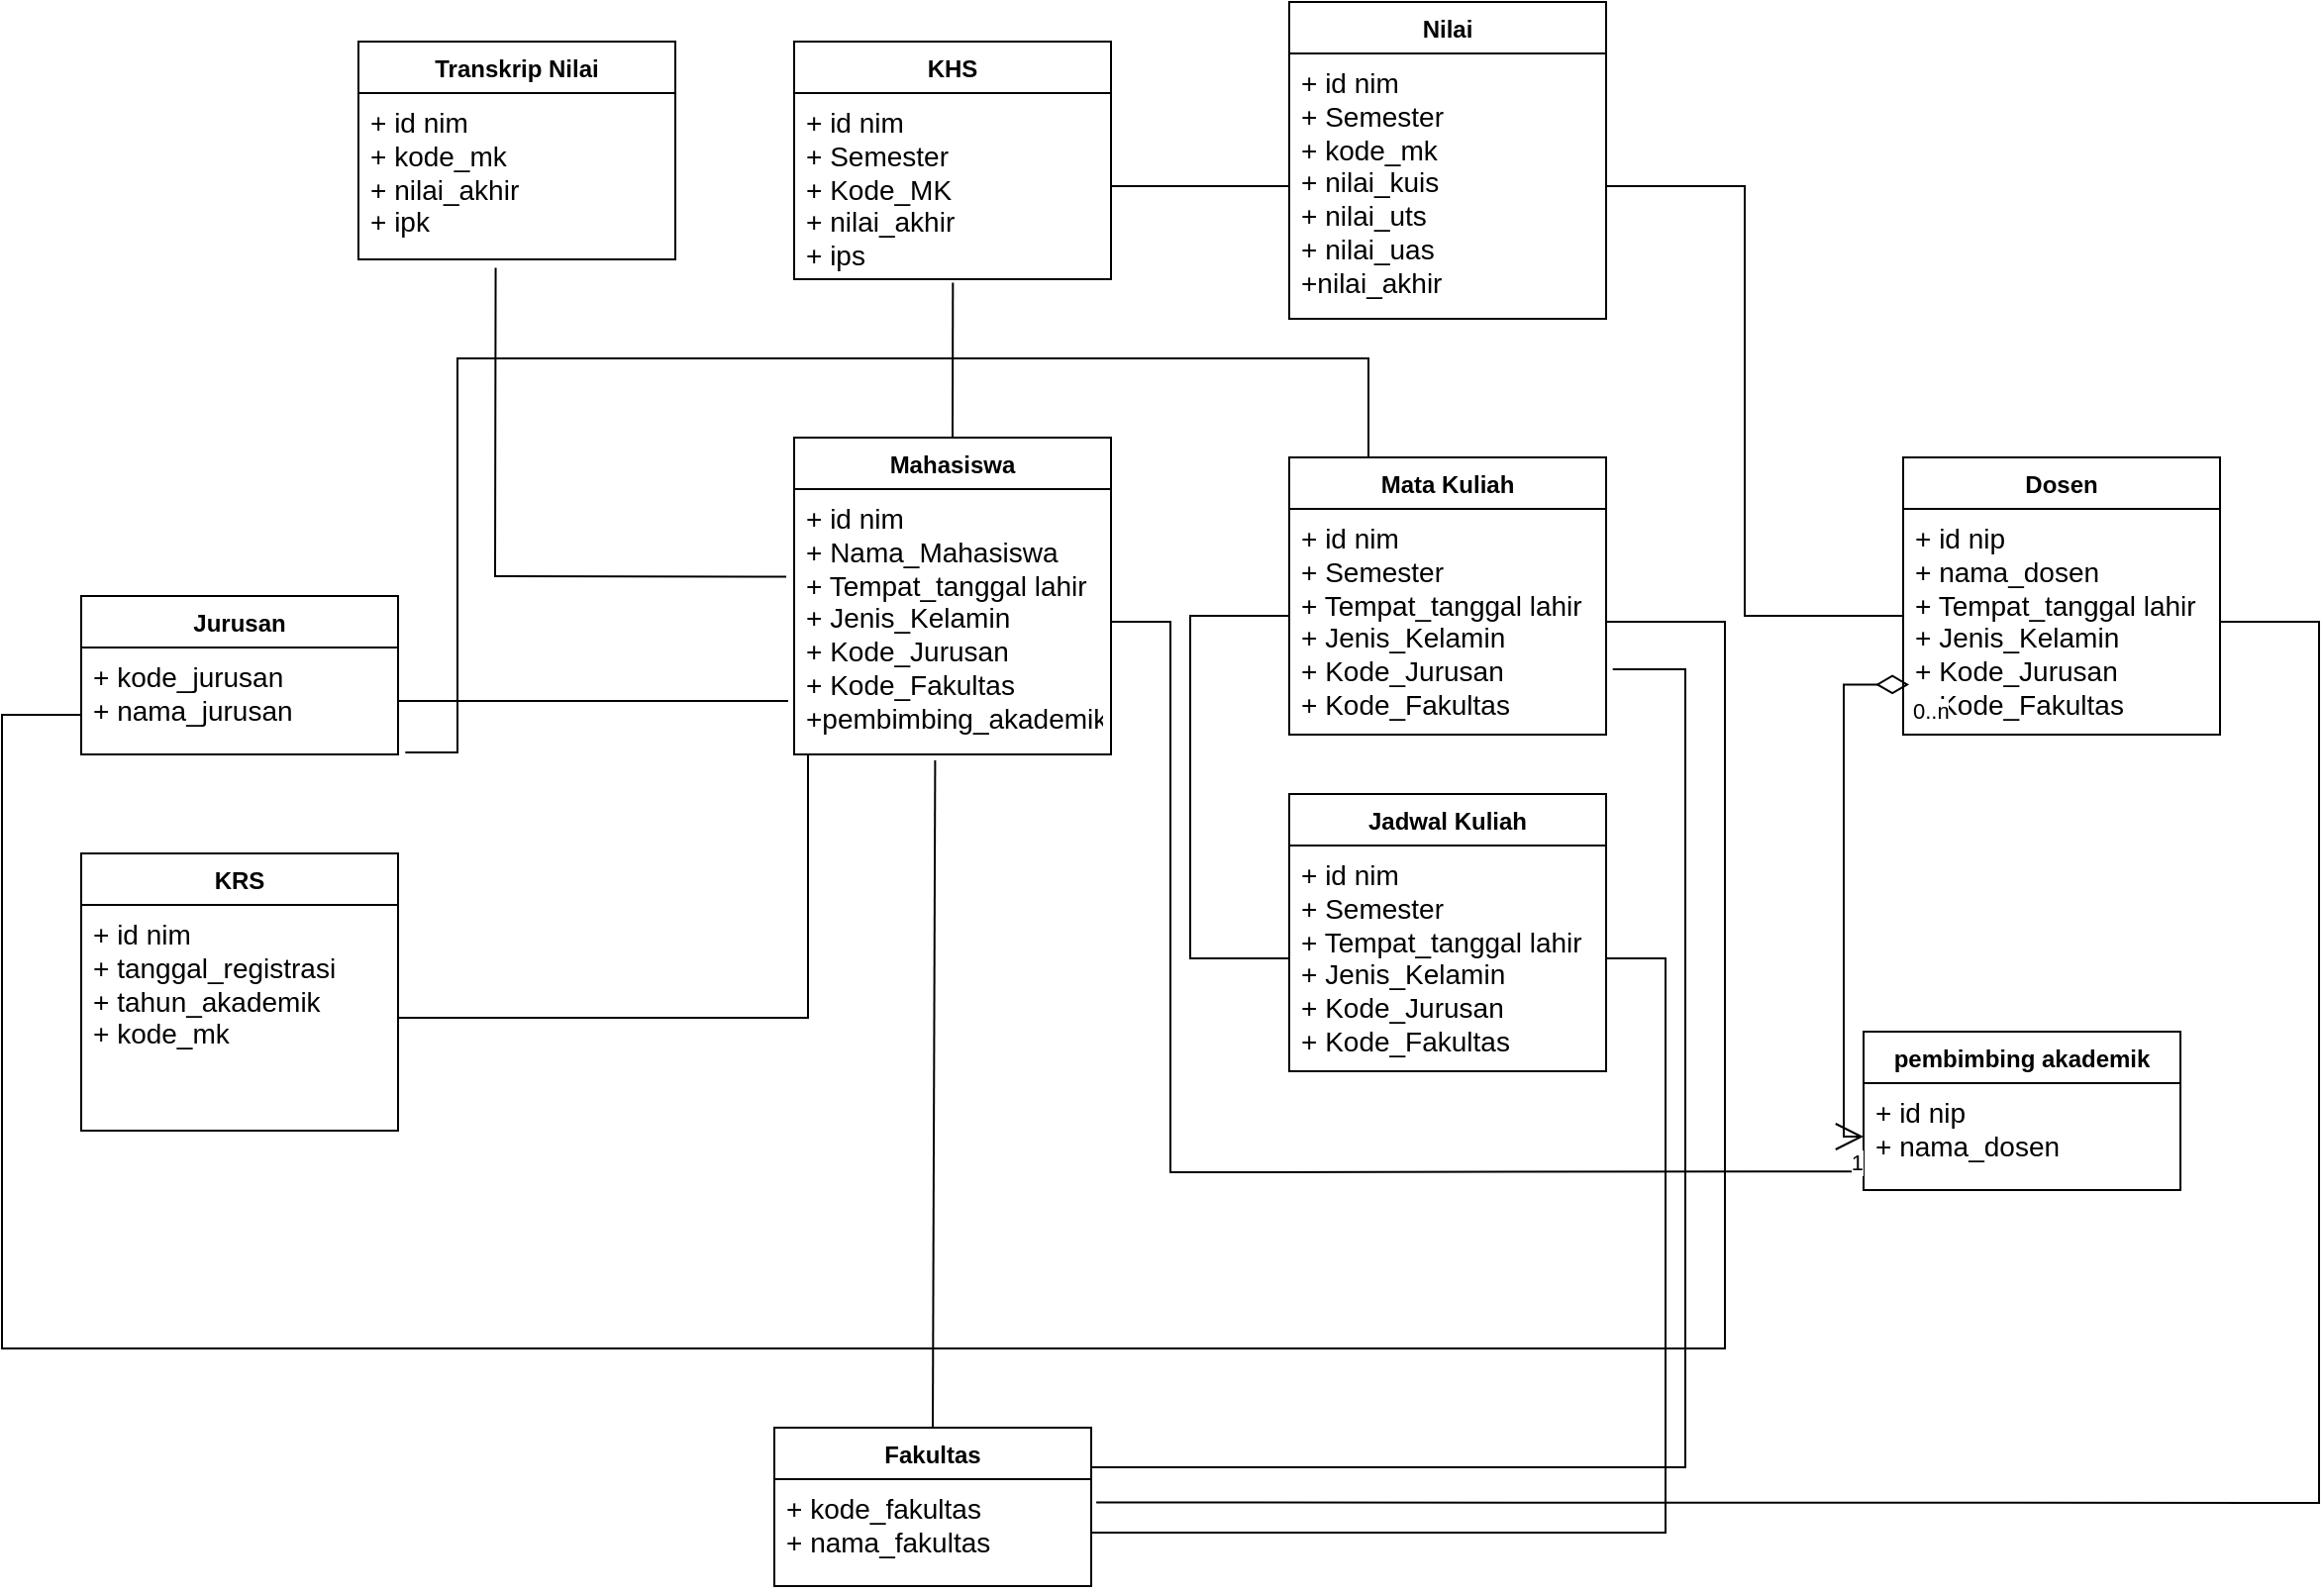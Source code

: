 <mxfile version="26.2.12">
  <diagram id="C5RBs43oDa-KdzZeNtuy" name="Page-1">
    <mxGraphModel dx="3594" dy="2276" grid="1" gridSize="10" guides="1" tooltips="1" connect="1" arrows="1" fold="1" page="1" pageScale="1" pageWidth="827" pageHeight="1169" math="0" shadow="0">
      <root>
        <mxCell id="WIyWlLk6GJQsqaUBKTNV-0" />
        <mxCell id="WIyWlLk6GJQsqaUBKTNV-1" parent="WIyWlLk6GJQsqaUBKTNV-0" />
        <mxCell id="b1SbrXh_gUEteiQyD9fD-19" value="Mahasiswa" style="swimlane;fontStyle=1;align=center;verticalAlign=top;childLayout=stackLayout;horizontal=1;startSize=26;horizontalStack=0;resizeParent=1;resizeParentMax=0;resizeLast=0;collapsible=1;marginBottom=0;whiteSpace=wrap;html=1;" vertex="1" parent="WIyWlLk6GJQsqaUBKTNV-1">
          <mxGeometry x="310" y="-10" width="160" height="160" as="geometry" />
        </mxCell>
        <mxCell id="b1SbrXh_gUEteiQyD9fD-20" value="&lt;div style=&quot;text-wrap-mode: nowrap; text-align: justify;&quot;&gt;&lt;span style=&quot;font-size: 14px; background-color: transparent; color: light-dark(rgb(0, 0, 0), rgb(255, 255, 255));&quot;&gt;+ id nim&lt;/span&gt;&lt;/div&gt;&lt;div style=&quot;text-wrap-mode: nowrap; text-align: justify;&quot;&gt;&lt;font style=&quot;font-size: 14px;&quot;&gt;+ Nama_Mahasiswa&lt;/font&gt;&lt;/div&gt;&lt;div style=&quot;text-wrap-mode: nowrap; text-align: justify;&quot;&gt;&lt;font style=&quot;font-size: 14px;&quot;&gt;+ Tempat_tanggal lahir&lt;/font&gt;&lt;/div&gt;&lt;div style=&quot;text-wrap-mode: nowrap; text-align: justify;&quot;&gt;&lt;font style=&quot;font-size: 14px;&quot;&gt;+ Jenis_Kelamin&lt;/font&gt;&lt;/div&gt;&lt;div style=&quot;text-wrap-mode: nowrap; text-align: justify;&quot;&gt;&lt;font style=&quot;font-size: 14px;&quot;&gt;+ Kode_Jurusan&lt;/font&gt;&lt;/div&gt;&lt;div style=&quot;text-wrap-mode: nowrap; text-align: justify;&quot;&gt;&lt;font style=&quot;font-size: 14px;&quot;&gt;+ Kode_Fakultas&lt;/font&gt;&lt;/div&gt;&lt;div style=&quot;text-wrap-mode: nowrap; text-align: justify;&quot;&gt;&lt;font style=&quot;font-size: 14px;&quot;&gt;+pembimbing_akademik&lt;/font&gt;&lt;/div&gt;&lt;div&gt;&lt;font style=&quot;font-size: 14px;&quot;&gt;&lt;br&gt;&lt;/font&gt;&lt;/div&gt;" style="text;strokeColor=none;fillColor=none;align=left;verticalAlign=top;spacingLeft=4;spacingRight=4;overflow=hidden;rotatable=0;points=[[0,0.5],[1,0.5]];portConstraint=eastwest;whiteSpace=wrap;html=1;" vertex="1" parent="b1SbrXh_gUEteiQyD9fD-19">
          <mxGeometry y="26" width="160" height="134" as="geometry" />
        </mxCell>
        <mxCell id="b1SbrXh_gUEteiQyD9fD-23" value="KHS" style="swimlane;fontStyle=1;align=center;verticalAlign=top;childLayout=stackLayout;horizontal=1;startSize=26;horizontalStack=0;resizeParent=1;resizeParentMax=0;resizeLast=0;collapsible=1;marginBottom=0;whiteSpace=wrap;html=1;" vertex="1" parent="WIyWlLk6GJQsqaUBKTNV-1">
          <mxGeometry x="310" y="-210" width="160" height="120" as="geometry" />
        </mxCell>
        <mxCell id="b1SbrXh_gUEteiQyD9fD-24" value="&lt;div style=&quot;text-wrap-mode: nowrap; text-align: justify;&quot;&gt;&lt;span style=&quot;font-size: 14px; background-color: transparent; color: light-dark(rgb(0, 0, 0), rgb(255, 255, 255));&quot;&gt;+ id nim&lt;/span&gt;&lt;/div&gt;&lt;div style=&quot;text-wrap-mode: nowrap; text-align: justify;&quot;&gt;&lt;font style=&quot;font-size: 14px;&quot;&gt;+ Semester&lt;/font&gt;&lt;/div&gt;&lt;div style=&quot;text-wrap-mode: nowrap; text-align: justify;&quot;&gt;&lt;font style=&quot;font-size: 14px;&quot;&gt;+ Kode_MK&lt;/font&gt;&lt;/div&gt;&lt;div style=&quot;text-wrap-mode: nowrap; text-align: justify;&quot;&gt;&lt;font style=&quot;font-size: 14px;&quot;&gt;+ nilai_akhir&lt;/font&gt;&lt;/div&gt;&lt;div style=&quot;text-wrap-mode: nowrap; text-align: justify;&quot;&gt;&lt;font style=&quot;font-size: 14px;&quot;&gt;+ ips&lt;/font&gt;&lt;/div&gt;" style="text;strokeColor=none;fillColor=none;align=left;verticalAlign=top;spacingLeft=4;spacingRight=4;overflow=hidden;rotatable=0;points=[[0,0.5],[1,0.5]];portConstraint=eastwest;whiteSpace=wrap;html=1;" vertex="1" parent="b1SbrXh_gUEteiQyD9fD-23">
          <mxGeometry y="26" width="160" height="94" as="geometry" />
        </mxCell>
        <mxCell id="b1SbrXh_gUEteiQyD9fD-30" value="" style="endArrow=none;html=1;rounded=0;exitX=0.5;exitY=0;exitDx=0;exitDy=0;entryX=0.501;entryY=1.018;entryDx=0;entryDy=0;entryPerimeter=0;" edge="1" parent="WIyWlLk6GJQsqaUBKTNV-1" source="b1SbrXh_gUEteiQyD9fD-19" target="b1SbrXh_gUEteiQyD9fD-24">
          <mxGeometry relative="1" as="geometry">
            <mxPoint x="420" y="220" as="sourcePoint" />
            <mxPoint x="390" y="-30" as="targetPoint" />
          </mxGeometry>
        </mxCell>
        <mxCell id="b1SbrXh_gUEteiQyD9fD-33" value="Nilai" style="swimlane;fontStyle=1;align=center;verticalAlign=top;childLayout=stackLayout;horizontal=1;startSize=26;horizontalStack=0;resizeParent=1;resizeParentMax=0;resizeLast=0;collapsible=1;marginBottom=0;whiteSpace=wrap;html=1;" vertex="1" parent="WIyWlLk6GJQsqaUBKTNV-1">
          <mxGeometry x="560" y="-230" width="160" height="160" as="geometry" />
        </mxCell>
        <mxCell id="b1SbrXh_gUEteiQyD9fD-34" value="&lt;div style=&quot;text-wrap-mode: nowrap; text-align: justify;&quot;&gt;&lt;span style=&quot;font-size: 14px; background-color: transparent; color: light-dark(rgb(0, 0, 0), rgb(255, 255, 255));&quot;&gt;+ id nim&lt;/span&gt;&lt;/div&gt;&lt;div style=&quot;text-wrap-mode: nowrap; text-align: justify;&quot;&gt;&lt;font style=&quot;font-size: 14px;&quot;&gt;+ Semester&lt;/font&gt;&lt;/div&gt;&lt;div style=&quot;text-wrap-mode: nowrap; text-align: justify;&quot;&gt;&lt;font style=&quot;font-size: 14px;&quot;&gt;+ kode_mk&lt;/font&gt;&lt;/div&gt;&lt;div style=&quot;text-wrap-mode: nowrap; text-align: justify;&quot;&gt;&lt;font style=&quot;font-size: 14px;&quot;&gt;+ nilai_kuis&lt;/font&gt;&lt;/div&gt;&lt;div style=&quot;text-wrap-mode: nowrap; text-align: justify;&quot;&gt;&lt;font style=&quot;font-size: 14px;&quot;&gt;+ nilai_uts&lt;/font&gt;&lt;/div&gt;&lt;div style=&quot;text-wrap-mode: nowrap; text-align: justify;&quot;&gt;&lt;font style=&quot;font-size: 14px;&quot;&gt;+ nilai_uas&lt;/font&gt;&lt;/div&gt;&lt;div style=&quot;text-wrap-mode: nowrap; text-align: justify;&quot;&gt;&lt;font style=&quot;font-size: 14px;&quot;&gt;+nilai_akhir&lt;/font&gt;&lt;/div&gt;&lt;div style=&quot;text-wrap-mode: nowrap; text-align: justify;&quot;&gt;&lt;font style=&quot;font-size: 14px;&quot;&gt;&lt;br&gt;&lt;/font&gt;&lt;/div&gt;&lt;div&gt;&lt;font style=&quot;font-size: 14px;&quot;&gt;&lt;br&gt;&lt;/font&gt;&lt;/div&gt;" style="text;strokeColor=none;fillColor=none;align=left;verticalAlign=top;spacingLeft=4;spacingRight=4;overflow=hidden;rotatable=0;points=[[0,0.5],[1,0.5]];portConstraint=eastwest;whiteSpace=wrap;html=1;" vertex="1" parent="b1SbrXh_gUEteiQyD9fD-33">
          <mxGeometry y="26" width="160" height="134" as="geometry" />
        </mxCell>
        <mxCell id="b1SbrXh_gUEteiQyD9fD-36" value="" style="endArrow=none;html=1;rounded=0;exitX=0;exitY=0.5;exitDx=0;exitDy=0;entryX=1;entryY=0.5;entryDx=0;entryDy=0;" edge="1" parent="WIyWlLk6GJQsqaUBKTNV-1" source="b1SbrXh_gUEteiQyD9fD-34" target="b1SbrXh_gUEteiQyD9fD-24">
          <mxGeometry relative="1" as="geometry">
            <mxPoint x="400" y="10" as="sourcePoint" />
            <mxPoint x="400" y="-58" as="targetPoint" />
          </mxGeometry>
        </mxCell>
        <mxCell id="b1SbrXh_gUEteiQyD9fD-40" value="Transkrip Nilai" style="swimlane;fontStyle=1;align=center;verticalAlign=top;childLayout=stackLayout;horizontal=1;startSize=26;horizontalStack=0;resizeParent=1;resizeParentMax=0;resizeLast=0;collapsible=1;marginBottom=0;whiteSpace=wrap;html=1;" vertex="1" parent="WIyWlLk6GJQsqaUBKTNV-1">
          <mxGeometry x="90" y="-210" width="160" height="110" as="geometry" />
        </mxCell>
        <mxCell id="b1SbrXh_gUEteiQyD9fD-41" value="&lt;div style=&quot;text-wrap-mode: nowrap; text-align: justify;&quot;&gt;&lt;span style=&quot;font-size: 14px; background-color: transparent; color: light-dark(rgb(0, 0, 0), rgb(255, 255, 255));&quot;&gt;+ id nim&lt;/span&gt;&lt;/div&gt;&lt;div style=&quot;text-wrap-mode: nowrap; text-align: justify;&quot;&gt;&lt;font style=&quot;font-size: 14px;&quot;&gt;+ kode_mk&lt;/font&gt;&lt;/div&gt;&lt;div style=&quot;text-wrap-mode: nowrap; text-align: justify;&quot;&gt;&lt;font style=&quot;font-size: 14px;&quot;&gt;+ nilai_akhir&lt;/font&gt;&lt;/div&gt;&lt;div style=&quot;text-wrap-mode: nowrap; text-align: justify;&quot;&gt;&lt;font style=&quot;font-size: 14px;&quot;&gt;+ ipk&lt;/font&gt;&lt;/div&gt;" style="text;strokeColor=none;fillColor=none;align=left;verticalAlign=top;spacingLeft=4;spacingRight=4;overflow=hidden;rotatable=0;points=[[0,0.5],[1,0.5]];portConstraint=eastwest;whiteSpace=wrap;html=1;" vertex="1" parent="b1SbrXh_gUEteiQyD9fD-40">
          <mxGeometry y="26" width="160" height="84" as="geometry" />
        </mxCell>
        <mxCell id="b1SbrXh_gUEteiQyD9fD-42" value="" style="endArrow=none;html=1;rounded=0;exitX=-0.025;exitY=0.33;exitDx=0;exitDy=0;entryX=0.433;entryY=1.05;entryDx=0;entryDy=0;exitPerimeter=0;entryPerimeter=0;" edge="1" parent="WIyWlLk6GJQsqaUBKTNV-1" source="b1SbrXh_gUEteiQyD9fD-20" target="b1SbrXh_gUEteiQyD9fD-41">
          <mxGeometry relative="1" as="geometry">
            <mxPoint x="560" y="-117" as="sourcePoint" />
            <mxPoint x="480" y="-117" as="targetPoint" />
            <Array as="points">
              <mxPoint x="159" y="60" />
            </Array>
          </mxGeometry>
        </mxCell>
        <mxCell id="b1SbrXh_gUEteiQyD9fD-45" value="Jurusan" style="swimlane;fontStyle=1;align=center;verticalAlign=top;childLayout=stackLayout;horizontal=1;startSize=26;horizontalStack=0;resizeParent=1;resizeParentMax=0;resizeLast=0;collapsible=1;marginBottom=0;whiteSpace=wrap;html=1;" vertex="1" parent="WIyWlLk6GJQsqaUBKTNV-1">
          <mxGeometry x="-50" y="70" width="160" height="80" as="geometry" />
        </mxCell>
        <mxCell id="b1SbrXh_gUEteiQyD9fD-46" value="&lt;div style=&quot;text-wrap-mode: nowrap; text-align: justify;&quot;&gt;&lt;span style=&quot;font-size: 14px; background-color: transparent; color: light-dark(rgb(0, 0, 0), rgb(255, 255, 255));&quot;&gt;+ kode_jurusan&lt;/span&gt;&lt;/div&gt;&lt;div style=&quot;text-wrap-mode: nowrap; text-align: justify;&quot;&gt;&lt;font style=&quot;font-size: 14px;&quot;&gt;+ nama_jurusan&lt;/font&gt;&lt;/div&gt;&lt;div style=&quot;text-wrap-mode: nowrap; text-align: justify;&quot;&gt;&lt;br&gt;&lt;/div&gt;&lt;div&gt;&lt;font style=&quot;font-size: 14px;&quot;&gt;&lt;br&gt;&lt;/font&gt;&lt;/div&gt;" style="text;strokeColor=none;fillColor=none;align=left;verticalAlign=top;spacingLeft=4;spacingRight=4;overflow=hidden;rotatable=0;points=[[0,0.5],[1,0.5]];portConstraint=eastwest;whiteSpace=wrap;html=1;" vertex="1" parent="b1SbrXh_gUEteiQyD9fD-45">
          <mxGeometry y="26" width="160" height="54" as="geometry" />
        </mxCell>
        <mxCell id="b1SbrXh_gUEteiQyD9fD-47" value="" style="endArrow=none;html=1;rounded=0;entryX=1;entryY=0.5;entryDx=0;entryDy=0;" edge="1" parent="WIyWlLk6GJQsqaUBKTNV-1" target="b1SbrXh_gUEteiQyD9fD-46">
          <mxGeometry relative="1" as="geometry">
            <mxPoint x="307" y="123" as="sourcePoint" />
            <mxPoint x="400" y="-58" as="targetPoint" />
          </mxGeometry>
        </mxCell>
        <mxCell id="b1SbrXh_gUEteiQyD9fD-48" value="KRS" style="swimlane;fontStyle=1;align=center;verticalAlign=top;childLayout=stackLayout;horizontal=1;startSize=26;horizontalStack=0;resizeParent=1;resizeParentMax=0;resizeLast=0;collapsible=1;marginBottom=0;whiteSpace=wrap;html=1;" vertex="1" parent="WIyWlLk6GJQsqaUBKTNV-1">
          <mxGeometry x="-50" y="200" width="160" height="140" as="geometry" />
        </mxCell>
        <mxCell id="b1SbrXh_gUEteiQyD9fD-49" value="&lt;div style=&quot;text-wrap-mode: nowrap; text-align: justify;&quot;&gt;&lt;span style=&quot;font-size: 14px; background-color: transparent; color: light-dark(rgb(0, 0, 0), rgb(255, 255, 255));&quot;&gt;+ id nim&lt;/span&gt;&lt;/div&gt;&lt;div style=&quot;text-wrap-mode: nowrap; text-align: justify;&quot;&gt;&lt;font style=&quot;font-size: 14px;&quot;&gt;+ tanggal_registrasi&lt;/font&gt;&lt;/div&gt;&lt;div style=&quot;text-wrap-mode: nowrap; text-align: justify;&quot;&gt;&lt;font style=&quot;font-size: 14px;&quot;&gt;+ tahun_akademik&lt;/font&gt;&lt;/div&gt;&lt;div style=&quot;text-wrap-mode: nowrap; text-align: justify;&quot;&gt;&lt;font style=&quot;font-size: 14px;&quot;&gt;+ kode_mk&lt;/font&gt;&lt;/div&gt;&lt;div&gt;&lt;font style=&quot;font-size: 14px;&quot;&gt;&lt;br&gt;&lt;/font&gt;&lt;/div&gt;" style="text;strokeColor=none;fillColor=none;align=left;verticalAlign=top;spacingLeft=4;spacingRight=4;overflow=hidden;rotatable=0;points=[[0,0.5],[1,0.5]];portConstraint=eastwest;whiteSpace=wrap;html=1;" vertex="1" parent="b1SbrXh_gUEteiQyD9fD-48">
          <mxGeometry y="26" width="160" height="114" as="geometry" />
        </mxCell>
        <mxCell id="b1SbrXh_gUEteiQyD9fD-50" value="" style="endArrow=none;html=1;rounded=0;entryX=1;entryY=0.5;entryDx=0;entryDy=0;" edge="1" parent="WIyWlLk6GJQsqaUBKTNV-1" target="b1SbrXh_gUEteiQyD9fD-49">
          <mxGeometry relative="1" as="geometry">
            <mxPoint x="317" y="150" as="sourcePoint" />
            <mxPoint x="120" y="123" as="targetPoint" />
            <Array as="points">
              <mxPoint x="317" y="283" />
            </Array>
          </mxGeometry>
        </mxCell>
        <mxCell id="b1SbrXh_gUEteiQyD9fD-51" value="Mata Kuliah" style="swimlane;fontStyle=1;align=center;verticalAlign=top;childLayout=stackLayout;horizontal=1;startSize=26;horizontalStack=0;resizeParent=1;resizeParentMax=0;resizeLast=0;collapsible=1;marginBottom=0;whiteSpace=wrap;html=1;" vertex="1" parent="WIyWlLk6GJQsqaUBKTNV-1">
          <mxGeometry x="560" width="160" height="140" as="geometry" />
        </mxCell>
        <mxCell id="b1SbrXh_gUEteiQyD9fD-52" value="&lt;div style=&quot;text-wrap-mode: nowrap; text-align: justify;&quot;&gt;&lt;span style=&quot;font-size: 14px; background-color: transparent; color: light-dark(rgb(0, 0, 0), rgb(255, 255, 255));&quot;&gt;+ id nim&lt;/span&gt;&lt;/div&gt;&lt;div style=&quot;text-wrap-mode: nowrap; text-align: justify;&quot;&gt;&lt;font style=&quot;font-size: 14px;&quot;&gt;+ Semester&lt;/font&gt;&lt;/div&gt;&lt;div style=&quot;text-wrap-mode: nowrap; text-align: justify;&quot;&gt;&lt;font style=&quot;font-size: 14px;&quot;&gt;+ Tempat_tanggal lahir&lt;/font&gt;&lt;/div&gt;&lt;div style=&quot;text-wrap-mode: nowrap; text-align: justify;&quot;&gt;&lt;font style=&quot;font-size: 14px;&quot;&gt;+ Jenis_Kelamin&lt;/font&gt;&lt;/div&gt;&lt;div style=&quot;text-wrap-mode: nowrap; text-align: justify;&quot;&gt;&lt;font style=&quot;font-size: 14px;&quot;&gt;+ Kode_Jurusan&lt;/font&gt;&lt;/div&gt;&lt;div style=&quot;text-wrap-mode: nowrap; text-align: justify;&quot;&gt;&lt;font style=&quot;font-size: 14px;&quot;&gt;+ Kode_Fakultas&lt;/font&gt;&lt;/div&gt;&lt;div&gt;&lt;font style=&quot;font-size: 14px;&quot;&gt;&lt;br&gt;&lt;/font&gt;&lt;/div&gt;" style="text;strokeColor=none;fillColor=none;align=left;verticalAlign=top;spacingLeft=4;spacingRight=4;overflow=hidden;rotatable=0;points=[[0,0.5],[1,0.5]];portConstraint=eastwest;whiteSpace=wrap;html=1;" vertex="1" parent="b1SbrXh_gUEteiQyD9fD-51">
          <mxGeometry y="26" width="160" height="114" as="geometry" />
        </mxCell>
        <mxCell id="b1SbrXh_gUEteiQyD9fD-53" value="Jadwal Kuliah" style="swimlane;fontStyle=1;align=center;verticalAlign=top;childLayout=stackLayout;horizontal=1;startSize=26;horizontalStack=0;resizeParent=1;resizeParentMax=0;resizeLast=0;collapsible=1;marginBottom=0;whiteSpace=wrap;html=1;" vertex="1" parent="WIyWlLk6GJQsqaUBKTNV-1">
          <mxGeometry x="560" y="170" width="160" height="140" as="geometry" />
        </mxCell>
        <mxCell id="b1SbrXh_gUEteiQyD9fD-54" value="&lt;div style=&quot;text-wrap-mode: nowrap; text-align: justify;&quot;&gt;&lt;span style=&quot;font-size: 14px; background-color: transparent; color: light-dark(rgb(0, 0, 0), rgb(255, 255, 255));&quot;&gt;+ id nim&lt;/span&gt;&lt;/div&gt;&lt;div style=&quot;text-wrap-mode: nowrap; text-align: justify;&quot;&gt;&lt;font style=&quot;font-size: 14px;&quot;&gt;+ Semester&lt;/font&gt;&lt;/div&gt;&lt;div style=&quot;text-wrap-mode: nowrap; text-align: justify;&quot;&gt;&lt;font style=&quot;font-size: 14px;&quot;&gt;+ Tempat_tanggal lahir&lt;/font&gt;&lt;/div&gt;&lt;div style=&quot;text-wrap-mode: nowrap; text-align: justify;&quot;&gt;&lt;font style=&quot;font-size: 14px;&quot;&gt;+ Jenis_Kelamin&lt;/font&gt;&lt;/div&gt;&lt;div style=&quot;text-wrap-mode: nowrap; text-align: justify;&quot;&gt;&lt;font style=&quot;font-size: 14px;&quot;&gt;+ Kode_Jurusan&lt;/font&gt;&lt;/div&gt;&lt;div style=&quot;text-wrap-mode: nowrap; text-align: justify;&quot;&gt;&lt;font style=&quot;font-size: 14px;&quot;&gt;+ Kode_Fakultas&lt;/font&gt;&lt;/div&gt;&lt;div&gt;&lt;font style=&quot;font-size: 14px;&quot;&gt;&lt;br&gt;&lt;/font&gt;&lt;/div&gt;" style="text;strokeColor=none;fillColor=none;align=left;verticalAlign=top;spacingLeft=4;spacingRight=4;overflow=hidden;rotatable=0;points=[[0,0.5],[1,0.5]];portConstraint=eastwest;whiteSpace=wrap;html=1;" vertex="1" parent="b1SbrXh_gUEteiQyD9fD-53">
          <mxGeometry y="26" width="160" height="114" as="geometry" />
        </mxCell>
        <mxCell id="b1SbrXh_gUEteiQyD9fD-55" value="" style="endArrow=none;html=1;rounded=0;exitX=0;exitY=0.5;exitDx=0;exitDy=0;entryX=0;entryY=0.5;entryDx=0;entryDy=0;" edge="1" parent="WIyWlLk6GJQsqaUBKTNV-1" target="b1SbrXh_gUEteiQyD9fD-54">
          <mxGeometry relative="1" as="geometry">
            <mxPoint x="560" y="80" as="sourcePoint" />
            <mxPoint x="480" y="80" as="targetPoint" />
            <Array as="points">
              <mxPoint x="510" y="80" />
              <mxPoint x="510" y="253" />
            </Array>
          </mxGeometry>
        </mxCell>
        <mxCell id="b1SbrXh_gUEteiQyD9fD-57" value="pembimbing akademik" style="swimlane;fontStyle=1;align=center;verticalAlign=top;childLayout=stackLayout;horizontal=1;startSize=26;horizontalStack=0;resizeParent=1;resizeParentMax=0;resizeLast=0;collapsible=1;marginBottom=0;whiteSpace=wrap;html=1;" vertex="1" parent="WIyWlLk6GJQsqaUBKTNV-1">
          <mxGeometry x="850" y="290" width="160" height="80" as="geometry" />
        </mxCell>
        <mxCell id="b1SbrXh_gUEteiQyD9fD-58" value="&lt;div style=&quot;text-wrap-mode: nowrap; text-align: justify;&quot;&gt;&lt;span style=&quot;font-size: 14px; background-color: transparent; color: light-dark(rgb(0, 0, 0), rgb(255, 255, 255));&quot;&gt;+ id nip&lt;/span&gt;&lt;/div&gt;&lt;div style=&quot;text-wrap-mode: nowrap; text-align: justify;&quot;&gt;&lt;font style=&quot;font-size: 14px;&quot;&gt;+ nama_dosen&lt;/font&gt;&lt;/div&gt;&lt;div&gt;&lt;font style=&quot;font-size: 14px;&quot;&gt;&lt;br&gt;&lt;/font&gt;&lt;/div&gt;" style="text;strokeColor=none;fillColor=none;align=left;verticalAlign=top;spacingLeft=4;spacingRight=4;overflow=hidden;rotatable=0;points=[[0,0.5],[1,0.5]];portConstraint=eastwest;whiteSpace=wrap;html=1;" vertex="1" parent="b1SbrXh_gUEteiQyD9fD-57">
          <mxGeometry y="26" width="160" height="54" as="geometry" />
        </mxCell>
        <mxCell id="b1SbrXh_gUEteiQyD9fD-59" value="Dosen" style="swimlane;fontStyle=1;align=center;verticalAlign=top;childLayout=stackLayout;horizontal=1;startSize=26;horizontalStack=0;resizeParent=1;resizeParentMax=0;resizeLast=0;collapsible=1;marginBottom=0;whiteSpace=wrap;html=1;" vertex="1" parent="WIyWlLk6GJQsqaUBKTNV-1">
          <mxGeometry x="870" width="160" height="140" as="geometry" />
        </mxCell>
        <mxCell id="b1SbrXh_gUEteiQyD9fD-60" value="&lt;div style=&quot;text-wrap-mode: nowrap; text-align: justify;&quot;&gt;&lt;span style=&quot;font-size: 14px; background-color: transparent; color: light-dark(rgb(0, 0, 0), rgb(255, 255, 255));&quot;&gt;+ id nip&lt;/span&gt;&lt;/div&gt;&lt;div style=&quot;text-wrap-mode: nowrap; text-align: justify;&quot;&gt;&lt;font style=&quot;font-size: 14px;&quot;&gt;+ nama_dosen&lt;/font&gt;&lt;/div&gt;&lt;div style=&quot;text-wrap-mode: nowrap; text-align: justify;&quot;&gt;&lt;font style=&quot;font-size: 14px;&quot;&gt;+ Tempat_tanggal lahir&lt;/font&gt;&lt;/div&gt;&lt;div style=&quot;text-wrap-mode: nowrap; text-align: justify;&quot;&gt;&lt;font style=&quot;font-size: 14px;&quot;&gt;+ Jenis_Kelamin&lt;/font&gt;&lt;/div&gt;&lt;div style=&quot;text-wrap-mode: nowrap; text-align: justify;&quot;&gt;&lt;font style=&quot;font-size: 14px;&quot;&gt;+ Kode_Jurusan&lt;/font&gt;&lt;/div&gt;&lt;div style=&quot;text-wrap-mode: nowrap; text-align: justify;&quot;&gt;&lt;font style=&quot;font-size: 14px;&quot;&gt;+ Kode_Fakultas&lt;/font&gt;&lt;/div&gt;&lt;div&gt;&lt;font style=&quot;font-size: 14px;&quot;&gt;&lt;br&gt;&lt;/font&gt;&lt;/div&gt;" style="text;strokeColor=none;fillColor=none;align=left;verticalAlign=top;spacingLeft=4;spacingRight=4;overflow=hidden;rotatable=0;points=[[0,0.5],[1,0.5]];portConstraint=eastwest;whiteSpace=wrap;html=1;" vertex="1" parent="b1SbrXh_gUEteiQyD9fD-59">
          <mxGeometry y="26" width="160" height="114" as="geometry" />
        </mxCell>
        <mxCell id="b1SbrXh_gUEteiQyD9fD-61" value="" style="endArrow=none;html=1;rounded=0;entryX=1;entryY=0.5;entryDx=0;entryDy=0;" edge="1" parent="WIyWlLk6GJQsqaUBKTNV-1" target="b1SbrXh_gUEteiQyD9fD-34">
          <mxGeometry relative="1" as="geometry">
            <mxPoint x="870" y="80" as="sourcePoint" />
            <mxPoint x="710" y="80" as="targetPoint" />
            <Array as="points">
              <mxPoint x="790" y="80" />
              <mxPoint x="790" y="-137" />
            </Array>
          </mxGeometry>
        </mxCell>
        <mxCell id="b1SbrXh_gUEteiQyD9fD-65" value="" style="endArrow=none;html=1;rounded=0;exitX=-0.002;exitY=0.826;exitDx=0;exitDy=0;entryX=1;entryY=0.5;entryDx=0;entryDy=0;exitPerimeter=0;" edge="1" parent="WIyWlLk6GJQsqaUBKTNV-1" source="b1SbrXh_gUEteiQyD9fD-58" target="b1SbrXh_gUEteiQyD9fD-20">
          <mxGeometry relative="1" as="geometry">
            <mxPoint x="850" y="410" as="sourcePoint" />
            <mxPoint x="770" y="410" as="targetPoint" />
            <Array as="points">
              <mxPoint x="500" y="361" />
              <mxPoint x="500" y="83" />
            </Array>
          </mxGeometry>
        </mxCell>
        <mxCell id="b1SbrXh_gUEteiQyD9fD-66" value="" style="endArrow=open;html=1;endSize=12;startArrow=diamondThin;startSize=14;startFill=0;edgeStyle=orthogonalEdgeStyle;rounded=0;exitX=0.019;exitY=0.778;exitDx=0;exitDy=0;exitPerimeter=0;entryX=0;entryY=0.5;entryDx=0;entryDy=0;" edge="1" parent="WIyWlLk6GJQsqaUBKTNV-1" source="b1SbrXh_gUEteiQyD9fD-60" target="b1SbrXh_gUEteiQyD9fD-58">
          <mxGeometry relative="1" as="geometry">
            <mxPoint x="800" y="170" as="sourcePoint" />
            <mxPoint x="960" y="170" as="targetPoint" />
          </mxGeometry>
        </mxCell>
        <mxCell id="b1SbrXh_gUEteiQyD9fD-67" value="0..n" style="edgeLabel;resizable=0;html=1;align=left;verticalAlign=top;" connectable="0" vertex="1" parent="b1SbrXh_gUEteiQyD9fD-66">
          <mxGeometry x="-1" relative="1" as="geometry" />
        </mxCell>
        <mxCell id="b1SbrXh_gUEteiQyD9fD-68" value="1" style="edgeLabel;resizable=0;html=1;align=right;verticalAlign=top;" connectable="0" vertex="1" parent="b1SbrXh_gUEteiQyD9fD-66">
          <mxGeometry x="1" relative="1" as="geometry" />
        </mxCell>
        <mxCell id="b1SbrXh_gUEteiQyD9fD-75" value="" style="endArrow=none;html=1;rounded=0;exitX=0.25;exitY=0;exitDx=0;exitDy=0;entryX=1.023;entryY=0.981;entryDx=0;entryDy=0;entryPerimeter=0;" edge="1" parent="WIyWlLk6GJQsqaUBKTNV-1" source="b1SbrXh_gUEteiQyD9fD-51" target="b1SbrXh_gUEteiQyD9fD-46">
          <mxGeometry relative="1" as="geometry">
            <mxPoint x="317" y="128" as="sourcePoint" />
            <mxPoint x="120" y="133" as="targetPoint" />
            <Array as="points">
              <mxPoint x="600" y="-50" />
              <mxPoint x="140" y="-50" />
              <mxPoint x="140" y="149" />
            </Array>
          </mxGeometry>
        </mxCell>
        <mxCell id="b1SbrXh_gUEteiQyD9fD-76" value="" style="endArrow=none;html=1;rounded=0;entryX=1;entryY=0.5;entryDx=0;entryDy=0;" edge="1" parent="WIyWlLk6GJQsqaUBKTNV-1" target="b1SbrXh_gUEteiQyD9fD-52">
          <mxGeometry relative="1" as="geometry">
            <mxPoint x="-50" y="130" as="sourcePoint" />
            <mxPoint x="-247" y="130" as="targetPoint" />
            <Array as="points">
              <mxPoint x="-90" y="130" />
              <mxPoint x="-90" y="450" />
              <mxPoint x="780" y="450" />
              <mxPoint x="780" y="83" />
            </Array>
          </mxGeometry>
        </mxCell>
        <mxCell id="b1SbrXh_gUEteiQyD9fD-78" value="Fakultas" style="swimlane;fontStyle=1;align=center;verticalAlign=top;childLayout=stackLayout;horizontal=1;startSize=26;horizontalStack=0;resizeParent=1;resizeParentMax=0;resizeLast=0;collapsible=1;marginBottom=0;whiteSpace=wrap;html=1;" vertex="1" parent="WIyWlLk6GJQsqaUBKTNV-1">
          <mxGeometry x="300" y="490" width="160" height="80" as="geometry" />
        </mxCell>
        <mxCell id="b1SbrXh_gUEteiQyD9fD-79" value="&lt;div style=&quot;text-wrap-mode: nowrap; text-align: justify;&quot;&gt;&lt;span style=&quot;font-size: 14px; background-color: transparent; color: light-dark(rgb(0, 0, 0), rgb(255, 255, 255));&quot;&gt;+ kode_fakultas&lt;/span&gt;&lt;/div&gt;&lt;div style=&quot;text-wrap-mode: nowrap; text-align: justify;&quot;&gt;&lt;font style=&quot;font-size: 14px;&quot;&gt;+ nama_fakultas&lt;/font&gt;&lt;/div&gt;&lt;div&gt;&lt;font style=&quot;font-size: 14px;&quot;&gt;&lt;br&gt;&lt;/font&gt;&lt;/div&gt;" style="text;strokeColor=none;fillColor=none;align=left;verticalAlign=top;spacingLeft=4;spacingRight=4;overflow=hidden;rotatable=0;points=[[0,0.5],[1,0.5]];portConstraint=eastwest;whiteSpace=wrap;html=1;" vertex="1" parent="b1SbrXh_gUEteiQyD9fD-78">
          <mxGeometry y="26" width="160" height="54" as="geometry" />
        </mxCell>
        <mxCell id="b1SbrXh_gUEteiQyD9fD-80" value="" style="endArrow=none;html=1;rounded=0;entryX=0.5;entryY=0;entryDx=0;entryDy=0;exitX=0.445;exitY=1.022;exitDx=0;exitDy=0;exitPerimeter=0;" edge="1" parent="WIyWlLk6GJQsqaUBKTNV-1" source="b1SbrXh_gUEteiQyD9fD-20" target="b1SbrXh_gUEteiQyD9fD-78">
          <mxGeometry relative="1" as="geometry">
            <mxPoint x="414" y="150" as="sourcePoint" />
            <mxPoint x="217" y="150" as="targetPoint" />
          </mxGeometry>
        </mxCell>
        <mxCell id="b1SbrXh_gUEteiQyD9fD-81" value="" style="endArrow=none;html=1;rounded=0;entryX=1.016;entryY=0.217;entryDx=0;entryDy=0;exitX=1;exitY=0.5;exitDx=0;exitDy=0;entryPerimeter=0;" edge="1" parent="WIyWlLk6GJQsqaUBKTNV-1" source="b1SbrXh_gUEteiQyD9fD-60" target="b1SbrXh_gUEteiQyD9fD-79">
          <mxGeometry relative="1" as="geometry">
            <mxPoint x="391" y="163" as="sourcePoint" />
            <mxPoint x="390" y="500" as="targetPoint" />
            <Array as="points">
              <mxPoint x="1080" y="83" />
              <mxPoint x="1080" y="528" />
            </Array>
          </mxGeometry>
        </mxCell>
        <mxCell id="b1SbrXh_gUEteiQyD9fD-82" value="" style="endArrow=none;html=1;rounded=0;entryX=1;entryY=0.25;entryDx=0;entryDy=0;exitX=1.021;exitY=0.71;exitDx=0;exitDy=0;exitPerimeter=0;" edge="1" parent="WIyWlLk6GJQsqaUBKTNV-1" source="b1SbrXh_gUEteiQyD9fD-52" target="b1SbrXh_gUEteiQyD9fD-78">
          <mxGeometry relative="1" as="geometry">
            <mxPoint x="391" y="163" as="sourcePoint" />
            <mxPoint x="390" y="500" as="targetPoint" />
            <Array as="points">
              <mxPoint x="760" y="107" />
              <mxPoint x="760" y="510" />
            </Array>
          </mxGeometry>
        </mxCell>
        <mxCell id="b1SbrXh_gUEteiQyD9fD-83" value="" style="endArrow=none;html=1;rounded=0;entryX=1;entryY=0.5;entryDx=0;entryDy=0;exitX=1;exitY=0.5;exitDx=0;exitDy=0;" edge="1" parent="WIyWlLk6GJQsqaUBKTNV-1" source="b1SbrXh_gUEteiQyD9fD-54" target="b1SbrXh_gUEteiQyD9fD-79">
          <mxGeometry relative="1" as="geometry">
            <mxPoint x="391" y="163" as="sourcePoint" />
            <mxPoint x="390" y="500" as="targetPoint" />
            <Array as="points">
              <mxPoint x="750" y="253" />
              <mxPoint x="750" y="543" />
            </Array>
          </mxGeometry>
        </mxCell>
      </root>
    </mxGraphModel>
  </diagram>
</mxfile>
